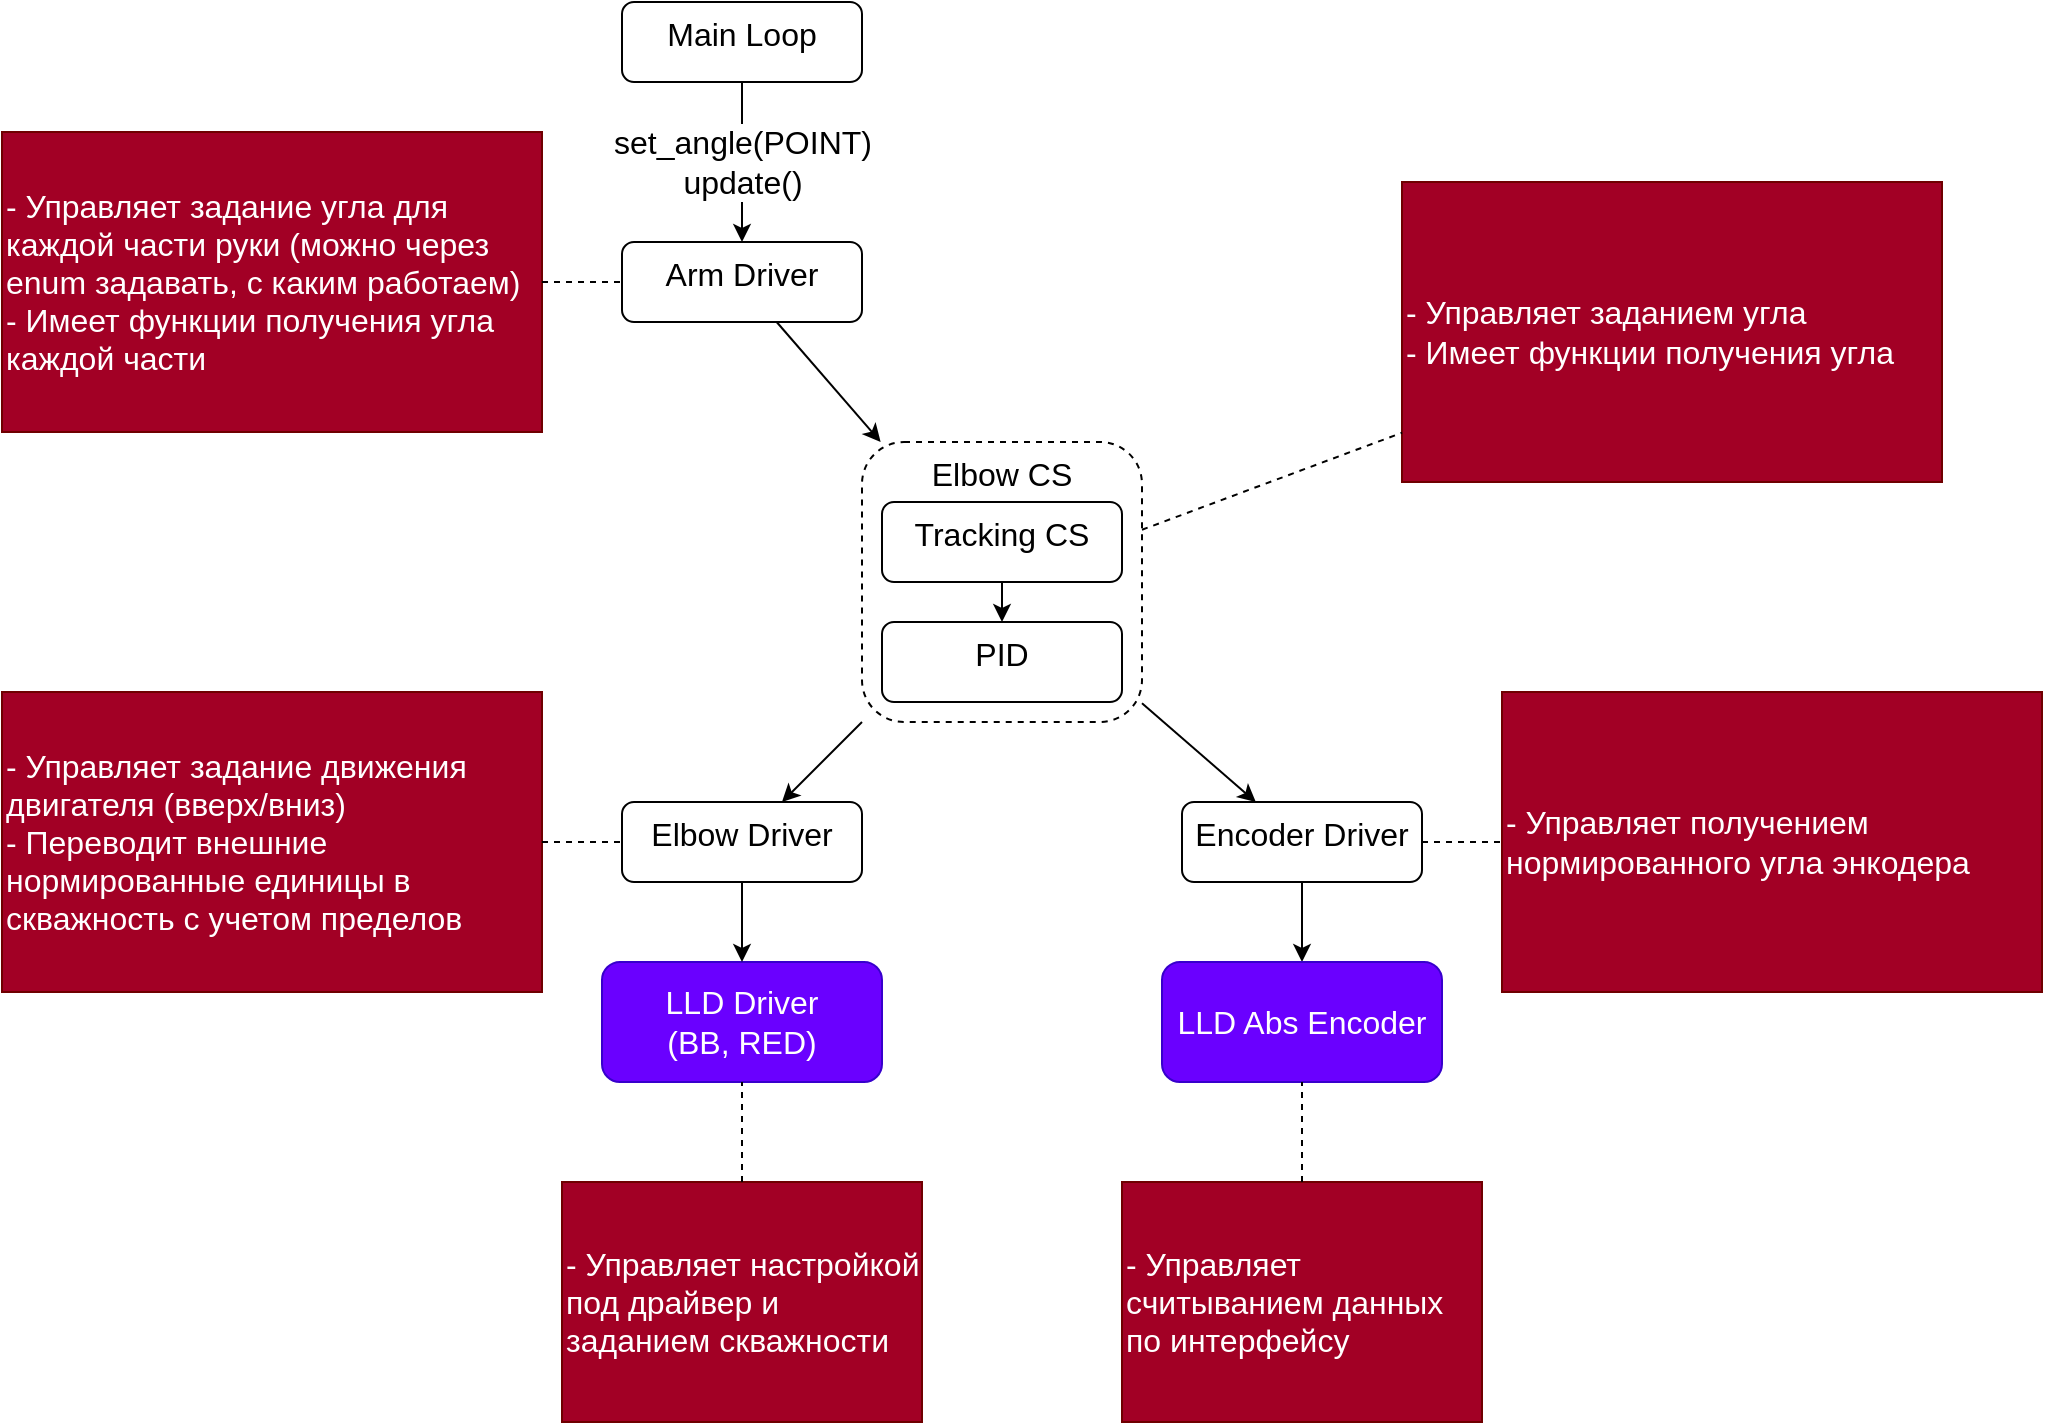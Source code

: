 <mxfile>
    <diagram id="N7cEZAGIR2dTNDEE7Iiy" name="Page-1">
        <mxGraphModel dx="2287" dy="997" grid="1" gridSize="10" guides="1" tooltips="1" connect="1" arrows="1" fold="1" page="1" pageScale="1" pageWidth="850" pageHeight="1100" math="0" shadow="0">
            <root>
                <mxCell id="0"/>
                <mxCell id="1" parent="0"/>
                <mxCell id="2" value="LLD Driver&lt;br&gt;(BB, RED)" style="rounded=1;whiteSpace=wrap;html=1;fillColor=#6a00ff;fontColor=#ffffff;strokeColor=#3700CC;fontSize=16;" vertex="1" parent="1">
                    <mxGeometry x="230" y="720" width="140" height="60" as="geometry"/>
                </mxCell>
                <mxCell id="6" value="" style="edgeStyle=none;html=1;fontSize=16;" edge="1" parent="1" source="4" target="2">
                    <mxGeometry relative="1" as="geometry">
                        <mxPoint x="300" y="720" as="targetPoint"/>
                    </mxGeometry>
                </mxCell>
                <mxCell id="4" value="Elbow Driver" style="rounded=1;whiteSpace=wrap;html=1;fontSize=16;verticalAlign=top;" vertex="1" parent="1">
                    <mxGeometry x="240" y="640" width="120" height="40" as="geometry"/>
                </mxCell>
                <mxCell id="7" value="Arm Driver" style="rounded=1;whiteSpace=wrap;html=1;fontSize=16;verticalAlign=top;" vertex="1" parent="1">
                    <mxGeometry x="240" y="360" width="120" height="40" as="geometry"/>
                </mxCell>
                <mxCell id="11" value="- Управляет задание движения двигателя (вверх/вниз)&lt;br&gt;- Переводит внешние нормированные единицы в скважность с учетом пределов" style="rounded=0;whiteSpace=wrap;html=1;fontSize=16;fillColor=#a20025;fontColor=#ffffff;strokeColor=#6F0000;align=left;" vertex="1" parent="1">
                    <mxGeometry x="-70" y="585" width="270" height="150" as="geometry"/>
                </mxCell>
                <mxCell id="12" value="" style="endArrow=none;dashed=1;html=1;fontSize=16;" edge="1" parent="1" source="11" target="4">
                    <mxGeometry width="50" height="50" relative="1" as="geometry">
                        <mxPoint x="400" y="500" as="sourcePoint"/>
                        <mxPoint x="450" y="450" as="targetPoint"/>
                    </mxGeometry>
                </mxCell>
                <mxCell id="13" value="- Управляет настройкой под драйвер и заданием скважности" style="rounded=0;whiteSpace=wrap;html=1;fontSize=16;fillColor=#a20025;fontColor=#ffffff;strokeColor=#6F0000;align=left;" vertex="1" parent="1">
                    <mxGeometry x="210" y="830" width="180" height="120" as="geometry"/>
                </mxCell>
                <mxCell id="14" value="" style="endArrow=none;dashed=1;html=1;fontSize=16;" edge="1" parent="1" source="13" target="2">
                    <mxGeometry width="50" height="50" relative="1" as="geometry">
                        <mxPoint x="90" y="705.484" as="sourcePoint"/>
                        <mxPoint x="250" y="679.677" as="targetPoint"/>
                    </mxGeometry>
                </mxCell>
                <mxCell id="18" value="" style="edgeStyle=none;html=1;fontSize=16;" edge="1" parent="1" source="16" target="4">
                    <mxGeometry relative="1" as="geometry">
                        <mxPoint x="310" y="690" as="sourcePoint"/>
                        <mxPoint x="310" y="730" as="targetPoint"/>
                    </mxGeometry>
                </mxCell>
                <mxCell id="19" value="" style="group" vertex="1" connectable="0" parent="1">
                    <mxGeometry x="360" y="460" width="140" height="140" as="geometry"/>
                </mxCell>
                <mxCell id="16" value="Elbow CS" style="rounded=1;whiteSpace=wrap;html=1;fontSize=16;dashed=1;verticalAlign=top;" vertex="1" parent="19">
                    <mxGeometry width="140" height="140" as="geometry"/>
                </mxCell>
                <mxCell id="8" value="PID" style="rounded=1;whiteSpace=wrap;html=1;fontSize=16;verticalAlign=top;" vertex="1" parent="19">
                    <mxGeometry x="10" y="90" width="120" height="40" as="geometry"/>
                </mxCell>
                <mxCell id="10" style="edgeStyle=none;html=1;exitX=0.5;exitY=1;exitDx=0;exitDy=0;fontSize=16;" edge="1" parent="19" source="9" target="8">
                    <mxGeometry relative="1" as="geometry"/>
                </mxCell>
                <mxCell id="9" value="Tracking CS" style="rounded=1;whiteSpace=wrap;html=1;fontSize=16;verticalAlign=top;" vertex="1" parent="19">
                    <mxGeometry x="10" y="30" width="120" height="40" as="geometry"/>
                </mxCell>
                <mxCell id="20" value="- Управляет задание угла для каждой части руки (можно через enum задавать, с каким работаем)&lt;br&gt;- Имеет функции получения угла каждой части" style="rounded=0;whiteSpace=wrap;html=1;fontSize=16;fillColor=#a20025;fontColor=#ffffff;strokeColor=#6F0000;align=left;" vertex="1" parent="1">
                    <mxGeometry x="-70" y="305" width="270" height="150" as="geometry"/>
                </mxCell>
                <mxCell id="21" value="" style="endArrow=none;dashed=1;html=1;fontSize=16;" edge="1" parent="1" source="20" target="7">
                    <mxGeometry width="50" height="50" relative="1" as="geometry">
                        <mxPoint x="210" y="670" as="sourcePoint"/>
                        <mxPoint x="250" y="670" as="targetPoint"/>
                    </mxGeometry>
                </mxCell>
                <mxCell id="22" value="" style="edgeStyle=none;html=1;fontSize=16;" edge="1" parent="1" source="7" target="16">
                    <mxGeometry relative="1" as="geometry">
                        <mxPoint x="370" y="610" as="sourcePoint"/>
                        <mxPoint x="330" y="650" as="targetPoint"/>
                    </mxGeometry>
                </mxCell>
                <mxCell id="25" style="edgeStyle=none;html=1;exitX=0.5;exitY=1;exitDx=0;exitDy=0;fontSize=16;" edge="1" parent="1" source="23" target="24">
                    <mxGeometry relative="1" as="geometry"/>
                </mxCell>
                <mxCell id="23" value="Encoder Driver" style="rounded=1;whiteSpace=wrap;html=1;fontSize=16;verticalAlign=top;" vertex="1" parent="1">
                    <mxGeometry x="520" y="640" width="120" height="40" as="geometry"/>
                </mxCell>
                <mxCell id="24" value="LLD Abs Encoder" style="rounded=1;whiteSpace=wrap;html=1;fillColor=#6a00ff;fontColor=#ffffff;strokeColor=#3700CC;fontSize=16;" vertex="1" parent="1">
                    <mxGeometry x="510" y="720" width="140" height="60" as="geometry"/>
                </mxCell>
                <mxCell id="26" value="" style="edgeStyle=none;html=1;fontSize=16;" edge="1" parent="1" source="16" target="23">
                    <mxGeometry relative="1" as="geometry">
                        <mxPoint x="370" y="610" as="sourcePoint"/>
                        <mxPoint x="330" y="650" as="targetPoint"/>
                    </mxGeometry>
                </mxCell>
                <mxCell id="27" value="- Управляет считыванием данных по интерфейсу" style="rounded=0;whiteSpace=wrap;html=1;fontSize=16;fillColor=#a20025;fontColor=#ffffff;strokeColor=#6F0000;align=left;" vertex="1" parent="1">
                    <mxGeometry x="490" y="830" width="180" height="120" as="geometry"/>
                </mxCell>
                <mxCell id="28" value="" style="endArrow=none;dashed=1;html=1;fontSize=16;" edge="1" parent="1" source="27" target="24">
                    <mxGeometry width="50" height="50" relative="1" as="geometry">
                        <mxPoint x="310" y="840" as="sourcePoint"/>
                        <mxPoint x="310" y="790" as="targetPoint"/>
                    </mxGeometry>
                </mxCell>
                <mxCell id="29" value="- Управляет получением нормированного угла энкодера" style="rounded=0;whiteSpace=wrap;html=1;fontSize=16;fillColor=#a20025;fontColor=#ffffff;strokeColor=#6F0000;align=left;" vertex="1" parent="1">
                    <mxGeometry x="680" y="585" width="270" height="150" as="geometry"/>
                </mxCell>
                <mxCell id="30" value="" style="endArrow=none;dashed=1;html=1;fontSize=16;" edge="1" parent="1" source="23" target="29">
                    <mxGeometry width="50" height="50" relative="1" as="geometry">
                        <mxPoint x="210" y="670" as="sourcePoint"/>
                        <mxPoint x="250" y="670" as="targetPoint"/>
                    </mxGeometry>
                </mxCell>
                <mxCell id="32" value="set_angle(POINT)&lt;br&gt;update()" style="edgeStyle=none;html=1;exitX=0.5;exitY=1;exitDx=0;exitDy=0;fontSize=16;" edge="1" parent="1" source="31" target="7">
                    <mxGeometry relative="1" as="geometry"/>
                </mxCell>
                <mxCell id="31" value="Main Loop" style="rounded=1;whiteSpace=wrap;html=1;fontSize=16;verticalAlign=top;" vertex="1" parent="1">
                    <mxGeometry x="240" y="240" width="120" height="40" as="geometry"/>
                </mxCell>
                <mxCell id="33" value="- Управляет заданием угла&lt;br&gt;- Имеет функции получения угла" style="rounded=0;whiteSpace=wrap;html=1;fontSize=16;fillColor=#a20025;fontColor=#ffffff;strokeColor=#6F0000;align=left;" vertex="1" parent="1">
                    <mxGeometry x="630" y="330" width="270" height="150" as="geometry"/>
                </mxCell>
                <mxCell id="34" value="" style="endArrow=none;dashed=1;html=1;fontSize=16;" edge="1" parent="1" source="16" target="33">
                    <mxGeometry width="50" height="50" relative="1" as="geometry">
                        <mxPoint x="210" y="670" as="sourcePoint"/>
                        <mxPoint x="250" y="670" as="targetPoint"/>
                    </mxGeometry>
                </mxCell>
            </root>
        </mxGraphModel>
    </diagram>
</mxfile>